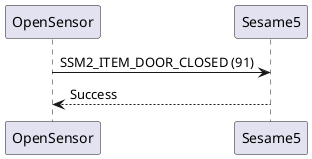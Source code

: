 @startuml
OpenSensor -> Sesame5: SSM2_ITEM_DOOR_CLOSED (91)
Sesame5 --> OpenSensor: Success
@enduml

